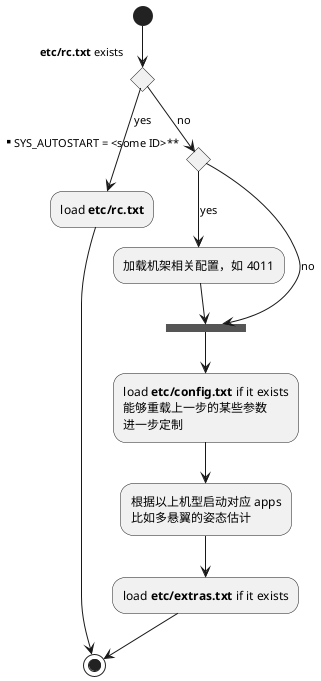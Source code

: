 @startuml

(*) if "**etc/rc.txt** exists" then
    -->[yes] "load **etc/rc.txt**"
    --> (*)
    else
    -->[no] if "**  SYS_AUTOSTART = <some ID>**" then
        -->[yes] "加载机架相关配置，如 4011"
        --> === B1 ===
        else
        -->[no] == B1 ===
        endif
        --> "load **etc/config.txt** if it exists\n能够重载上一步的某些参数\n进一步定制"
        --> "根据以上机型启动对应 apps\n比如多悬翼的姿态估计"
        --> "load **etc/extras.txt** if it exists"
    --> (*)
    endif

@enduml
